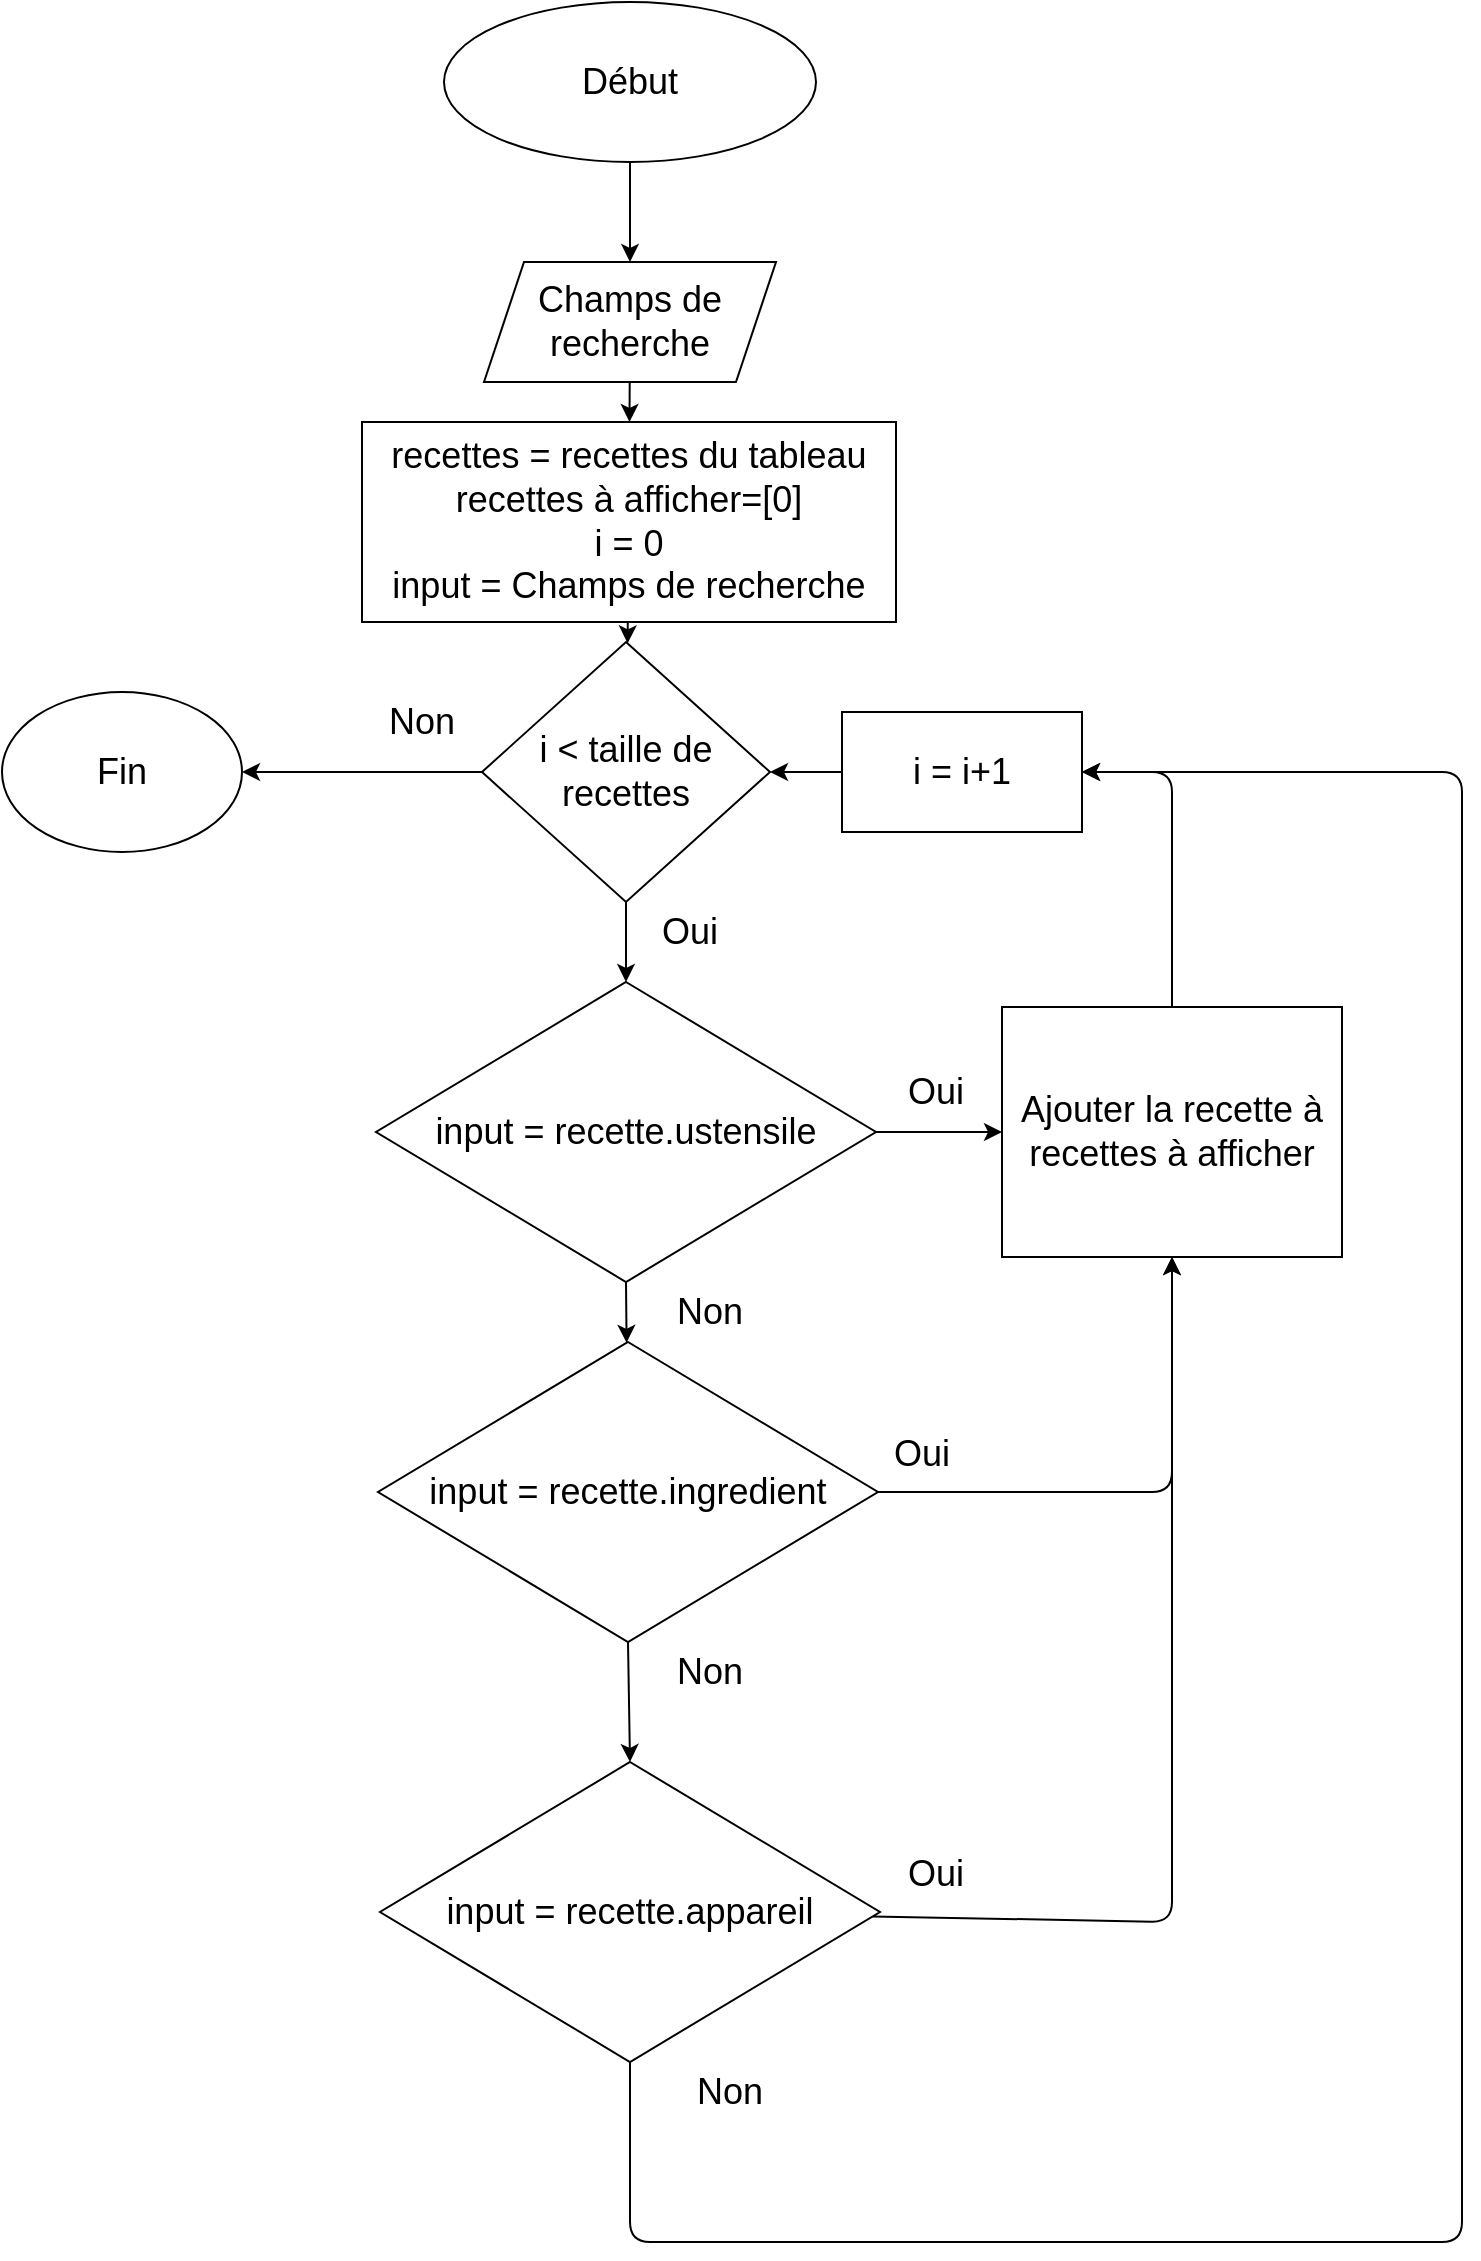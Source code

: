 <mxfile>
    <diagram id="EILywZW0Z4QLo58FCy74" name="Page-1">
        <mxGraphModel dx="1380" dy="1568" grid="1" gridSize="10" guides="1" tooltips="1" connect="1" arrows="1" fold="1" page="1" pageScale="1" pageWidth="827" pageHeight="1169" math="0" shadow="0">
            <root>
                <mxCell id="0"/>
                <mxCell id="1" parent="0"/>
                <mxCell id="5" style="edgeStyle=none;html=1;entryX=0.5;entryY=0;entryDx=0;entryDy=0;fontSize=18;" edge="1" parent="1" source="3" target="4">
                    <mxGeometry relative="1" as="geometry"/>
                </mxCell>
                <mxCell id="3" value="&lt;font style=&quot;font-size: 18px;&quot;&gt;Début&lt;/font&gt;" style="ellipse;whiteSpace=wrap;html=1;fontStyle=0" vertex="1" parent="1">
                    <mxGeometry x="241" y="20" width="186" height="80" as="geometry"/>
                </mxCell>
                <mxCell id="26" style="edgeStyle=none;html=1;fontSize=18;" edge="1" parent="1" source="4" target="16">
                    <mxGeometry relative="1" as="geometry"/>
                </mxCell>
                <mxCell id="4" value="Champs de recherche" style="shape=parallelogram;perimeter=parallelogramPerimeter;whiteSpace=wrap;html=1;fixedSize=1;fontSize=18;" vertex="1" parent="1">
                    <mxGeometry x="261" y="150" width="146" height="60" as="geometry"/>
                </mxCell>
                <mxCell id="30" style="edgeStyle=none;html=1;exitX=0.5;exitY=1;exitDx=0;exitDy=0;fontSize=18;" edge="1" parent="1" source="13" target="29">
                    <mxGeometry relative="1" as="geometry"/>
                </mxCell>
                <mxCell id="36" style="edgeStyle=none;html=1;entryX=0;entryY=0.5;entryDx=0;entryDy=0;fontSize=18;" edge="1" parent="1" source="13" target="35">
                    <mxGeometry relative="1" as="geometry"/>
                </mxCell>
                <mxCell id="13" value="input = recette.ustensile" style="rhombus;whiteSpace=wrap;html=1;fontSize=18;" vertex="1" parent="1">
                    <mxGeometry x="207" y="510" width="250" height="150" as="geometry"/>
                </mxCell>
                <mxCell id="21" style="edgeStyle=none;html=1;exitX=0;exitY=0.5;exitDx=0;exitDy=0;entryX=1;entryY=0.5;entryDx=0;entryDy=0;fontSize=18;" edge="1" parent="1" source="15" target="18">
                    <mxGeometry relative="1" as="geometry"/>
                </mxCell>
                <mxCell id="24" style="edgeStyle=none;html=1;fontSize=18;" edge="1" parent="1" source="15" target="13">
                    <mxGeometry relative="1" as="geometry"/>
                </mxCell>
                <mxCell id="15" value="i &amp;lt; taille de recettes" style="rhombus;whiteSpace=wrap;html=1;fontSize=18;" vertex="1" parent="1">
                    <mxGeometry x="260" y="340" width="144" height="130" as="geometry"/>
                </mxCell>
                <mxCell id="23" style="edgeStyle=none;html=1;fontSize=18;" edge="1" parent="1" source="16" target="15">
                    <mxGeometry relative="1" as="geometry"/>
                </mxCell>
                <mxCell id="16" value="recettes = recettes du tableau&lt;br&gt;recettes à afficher=[0]&lt;br&gt;i = 0&lt;br&gt;input = Champs de recherche" style="rounded=0;whiteSpace=wrap;html=1;fontSize=18;" vertex="1" parent="1">
                    <mxGeometry x="200" y="230" width="267" height="100" as="geometry"/>
                </mxCell>
                <mxCell id="18" value="Fin" style="ellipse;whiteSpace=wrap;html=1;fontSize=18;" vertex="1" parent="1">
                    <mxGeometry x="20" y="365" width="120" height="80" as="geometry"/>
                </mxCell>
                <mxCell id="20" value="Non" style="text;html=1;strokeColor=none;fillColor=none;align=center;verticalAlign=middle;whiteSpace=wrap;rounded=0;fontSize=18;" vertex="1" parent="1">
                    <mxGeometry x="200" y="365" width="60" height="30" as="geometry"/>
                </mxCell>
                <mxCell id="25" value="Oui" style="text;html=1;strokeColor=none;fillColor=none;align=center;verticalAlign=middle;whiteSpace=wrap;rounded=0;fontSize=18;" vertex="1" parent="1">
                    <mxGeometry x="334" y="470" width="60" height="30" as="geometry"/>
                </mxCell>
                <mxCell id="38" style="edgeStyle=none;html=1;fontSize=18;entryX=0.5;entryY=1;entryDx=0;entryDy=0;" edge="1" parent="1" source="28" target="35">
                    <mxGeometry relative="1" as="geometry">
                        <mxPoint x="670" y="720" as="targetPoint"/>
                        <Array as="points">
                            <mxPoint x="605" y="980"/>
                        </Array>
                    </mxGeometry>
                </mxCell>
                <mxCell id="28" value="input = recette.appareil" style="rhombus;whiteSpace=wrap;html=1;fontSize=18;" vertex="1" parent="1">
                    <mxGeometry x="209" y="900" width="250" height="150" as="geometry"/>
                </mxCell>
                <mxCell id="31" style="edgeStyle=none;html=1;exitX=0.5;exitY=1;exitDx=0;exitDy=0;entryX=0.5;entryY=0;entryDx=0;entryDy=0;fontSize=18;" edge="1" parent="1" source="29" target="28">
                    <mxGeometry relative="1" as="geometry"/>
                </mxCell>
                <mxCell id="37" style="edgeStyle=none;html=1;fontSize=18;entryX=0.5;entryY=1;entryDx=0;entryDy=0;" edge="1" parent="1" source="29" target="35">
                    <mxGeometry relative="1" as="geometry">
                        <mxPoint x="630" y="690" as="targetPoint"/>
                        <Array as="points">
                            <mxPoint x="605" y="765"/>
                        </Array>
                    </mxGeometry>
                </mxCell>
                <mxCell id="29" value="input = recette.ingredient" style="rhombus;whiteSpace=wrap;html=1;fontSize=18;" vertex="1" parent="1">
                    <mxGeometry x="208" y="690" width="250" height="150" as="geometry"/>
                </mxCell>
                <mxCell id="32" value="Non" style="text;html=1;strokeColor=none;fillColor=none;align=center;verticalAlign=middle;whiteSpace=wrap;rounded=0;fontSize=18;" vertex="1" parent="1">
                    <mxGeometry x="344" y="660" width="60" height="30" as="geometry"/>
                </mxCell>
                <mxCell id="33" value="Non" style="text;html=1;strokeColor=none;fillColor=none;align=center;verticalAlign=middle;whiteSpace=wrap;rounded=0;fontSize=18;" vertex="1" parent="1">
                    <mxGeometry x="344" y="840" width="60" height="30" as="geometry"/>
                </mxCell>
                <mxCell id="34" value="Non" style="text;html=1;strokeColor=none;fillColor=none;align=center;verticalAlign=middle;whiteSpace=wrap;rounded=0;fontSize=18;" vertex="1" parent="1">
                    <mxGeometry x="354" y="1050" width="60" height="30" as="geometry"/>
                </mxCell>
                <mxCell id="35" value="Ajouter la recette à recettes à afficher" style="rounded=0;whiteSpace=wrap;html=1;fontSize=18;" vertex="1" parent="1">
                    <mxGeometry x="520" y="522.5" width="170" height="125" as="geometry"/>
                </mxCell>
                <mxCell id="40" value="" style="endArrow=classic;html=1;fontSize=18;exitX=0.5;exitY=1;exitDx=0;exitDy=0;entryX=1;entryY=0.5;entryDx=0;entryDy=0;" edge="1" parent="1" source="28" target="44">
                    <mxGeometry width="50" height="50" relative="1" as="geometry">
                        <mxPoint x="340" y="1140" as="sourcePoint"/>
                        <mxPoint x="810" y="1140" as="targetPoint"/>
                        <Array as="points">
                            <mxPoint x="334" y="1140"/>
                            <mxPoint x="750" y="1140"/>
                            <mxPoint x="750" y="405"/>
                        </Array>
                    </mxGeometry>
                </mxCell>
                <mxCell id="43" value="" style="endArrow=classic;html=1;fontSize=18;exitX=0.5;exitY=0;exitDx=0;exitDy=0;entryX=1;entryY=0.5;entryDx=0;entryDy=0;" edge="1" parent="1" source="35" target="44">
                    <mxGeometry width="50" height="50" relative="1" as="geometry">
                        <mxPoint x="690" y="850" as="sourcePoint"/>
                        <mxPoint x="595" y="410" as="targetPoint"/>
                        <Array as="points">
                            <mxPoint x="605" y="405"/>
                        </Array>
                    </mxGeometry>
                </mxCell>
                <mxCell id="45" style="edgeStyle=none;html=1;entryX=1;entryY=0.5;entryDx=0;entryDy=0;fontSize=18;" edge="1" parent="1" source="44" target="15">
                    <mxGeometry relative="1" as="geometry"/>
                </mxCell>
                <mxCell id="44" value="i = i+1" style="rounded=0;whiteSpace=wrap;html=1;fontSize=18;" vertex="1" parent="1">
                    <mxGeometry x="440" y="375" width="120" height="60" as="geometry"/>
                </mxCell>
                <mxCell id="46" value="Oui" style="text;html=1;strokeColor=none;fillColor=none;align=center;verticalAlign=middle;whiteSpace=wrap;rounded=0;fontSize=18;" vertex="1" parent="1">
                    <mxGeometry x="457" y="550" width="60" height="30" as="geometry"/>
                </mxCell>
                <mxCell id="47" value="Oui" style="text;html=1;strokeColor=none;fillColor=none;align=center;verticalAlign=middle;whiteSpace=wrap;rounded=0;fontSize=18;" vertex="1" parent="1">
                    <mxGeometry x="450" y="730" width="60" height="31" as="geometry"/>
                </mxCell>
                <mxCell id="48" value="Oui" style="text;html=1;strokeColor=none;fillColor=none;align=center;verticalAlign=middle;whiteSpace=wrap;rounded=0;fontSize=18;" vertex="1" parent="1">
                    <mxGeometry x="457" y="940" width="60" height="31" as="geometry"/>
                </mxCell>
            </root>
        </mxGraphModel>
    </diagram>
</mxfile>